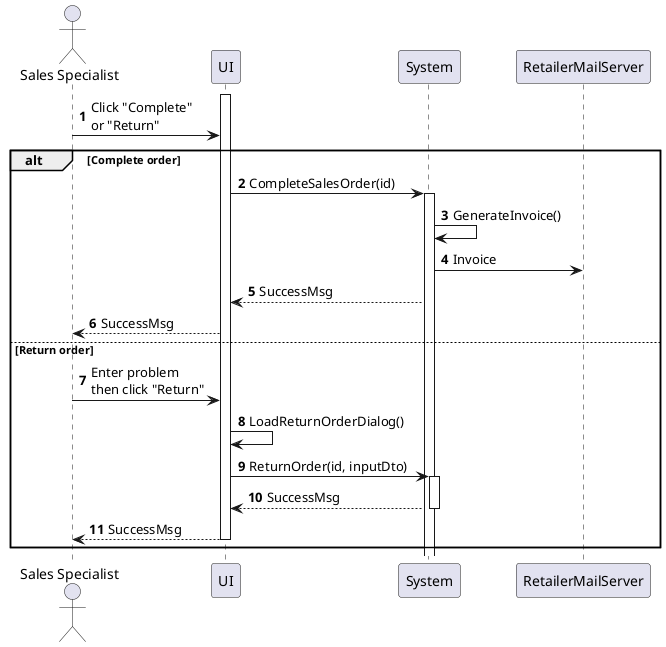 @startuml sales-order-complete
autonumber

actor "Sales Specialist" as a
participant UI as f
participant System as b
participant RetailerMailServer as c

activate f

a -> f : Click "Complete"\nor "Return"

alt Complete order
    f -> b : CompleteSalesOrder(id)
    activate b
    b -> b : GenerateInvoice()
    b -> c : Invoice
    b --> f : SuccessMsg
    f --> a : SuccessMsg
else Return order
    a -> f : Enter problem\nthen click "Return"
    f -> f : LoadReturnOrderDialog()
    f -> b : ReturnOrder(id, inputDto)
    activate b
    return SuccessMsg
    f --> a : SuccessMsg
    deactivate f
end
@enduml